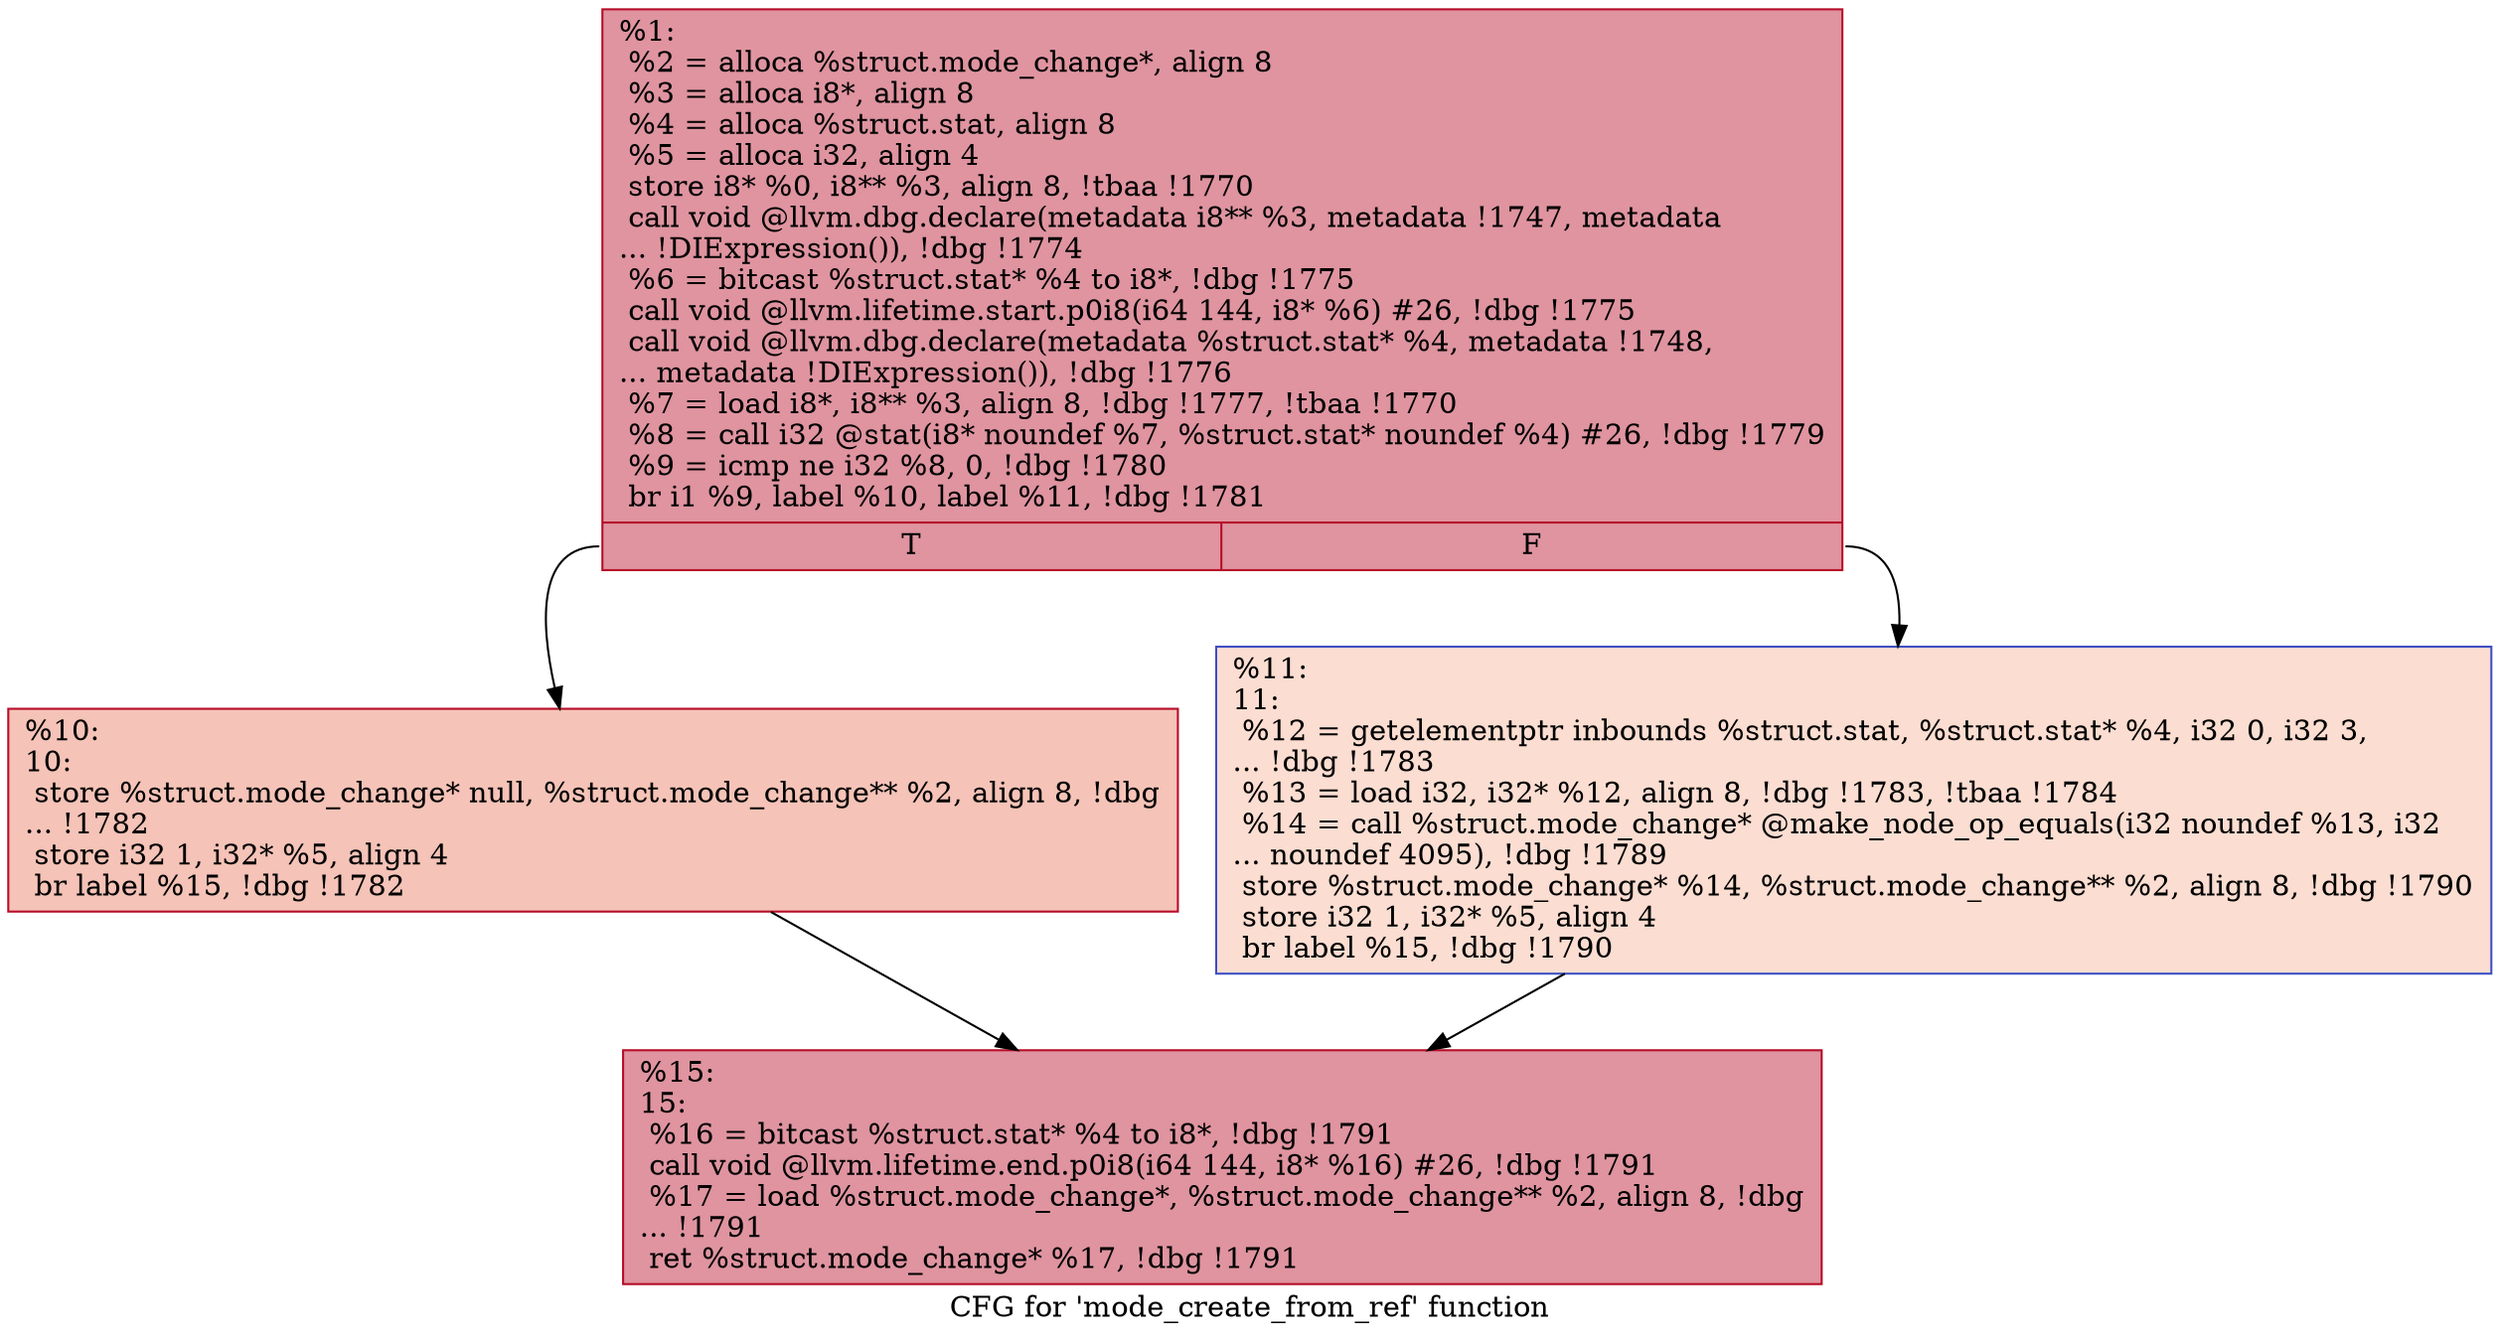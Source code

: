 digraph "CFG for 'mode_create_from_ref' function" {
	label="CFG for 'mode_create_from_ref' function";

	Node0x1a4b230 [shape=record,color="#b70d28ff", style=filled, fillcolor="#b70d2870",label="{%1:\l  %2 = alloca %struct.mode_change*, align 8\l  %3 = alloca i8*, align 8\l  %4 = alloca %struct.stat, align 8\l  %5 = alloca i32, align 4\l  store i8* %0, i8** %3, align 8, !tbaa !1770\l  call void @llvm.dbg.declare(metadata i8** %3, metadata !1747, metadata\l... !DIExpression()), !dbg !1774\l  %6 = bitcast %struct.stat* %4 to i8*, !dbg !1775\l  call void @llvm.lifetime.start.p0i8(i64 144, i8* %6) #26, !dbg !1775\l  call void @llvm.dbg.declare(metadata %struct.stat* %4, metadata !1748,\l... metadata !DIExpression()), !dbg !1776\l  %7 = load i8*, i8** %3, align 8, !dbg !1777, !tbaa !1770\l  %8 = call i32 @stat(i8* noundef %7, %struct.stat* noundef %4) #26, !dbg !1779\l  %9 = icmp ne i32 %8, 0, !dbg !1780\l  br i1 %9, label %10, label %11, !dbg !1781\l|{<s0>T|<s1>F}}"];
	Node0x1a4b230:s0 -> Node0x1a4d360;
	Node0x1a4b230:s1 -> Node0x1a4d3b0;
	Node0x1a4d360 [shape=record,color="#b70d28ff", style=filled, fillcolor="#e8765c70",label="{%10:\l10:                                               \l  store %struct.mode_change* null, %struct.mode_change** %2, align 8, !dbg\l... !1782\l  store i32 1, i32* %5, align 4\l  br label %15, !dbg !1782\l}"];
	Node0x1a4d360 -> Node0x1a4d400;
	Node0x1a4d3b0 [shape=record,color="#3d50c3ff", style=filled, fillcolor="#f7b39670",label="{%11:\l11:                                               \l  %12 = getelementptr inbounds %struct.stat, %struct.stat* %4, i32 0, i32 3,\l... !dbg !1783\l  %13 = load i32, i32* %12, align 8, !dbg !1783, !tbaa !1784\l  %14 = call %struct.mode_change* @make_node_op_equals(i32 noundef %13, i32\l... noundef 4095), !dbg !1789\l  store %struct.mode_change* %14, %struct.mode_change** %2, align 8, !dbg !1790\l  store i32 1, i32* %5, align 4\l  br label %15, !dbg !1790\l}"];
	Node0x1a4d3b0 -> Node0x1a4d400;
	Node0x1a4d400 [shape=record,color="#b70d28ff", style=filled, fillcolor="#b70d2870",label="{%15:\l15:                                               \l  %16 = bitcast %struct.stat* %4 to i8*, !dbg !1791\l  call void @llvm.lifetime.end.p0i8(i64 144, i8* %16) #26, !dbg !1791\l  %17 = load %struct.mode_change*, %struct.mode_change** %2, align 8, !dbg\l... !1791\l  ret %struct.mode_change* %17, !dbg !1791\l}"];
}

